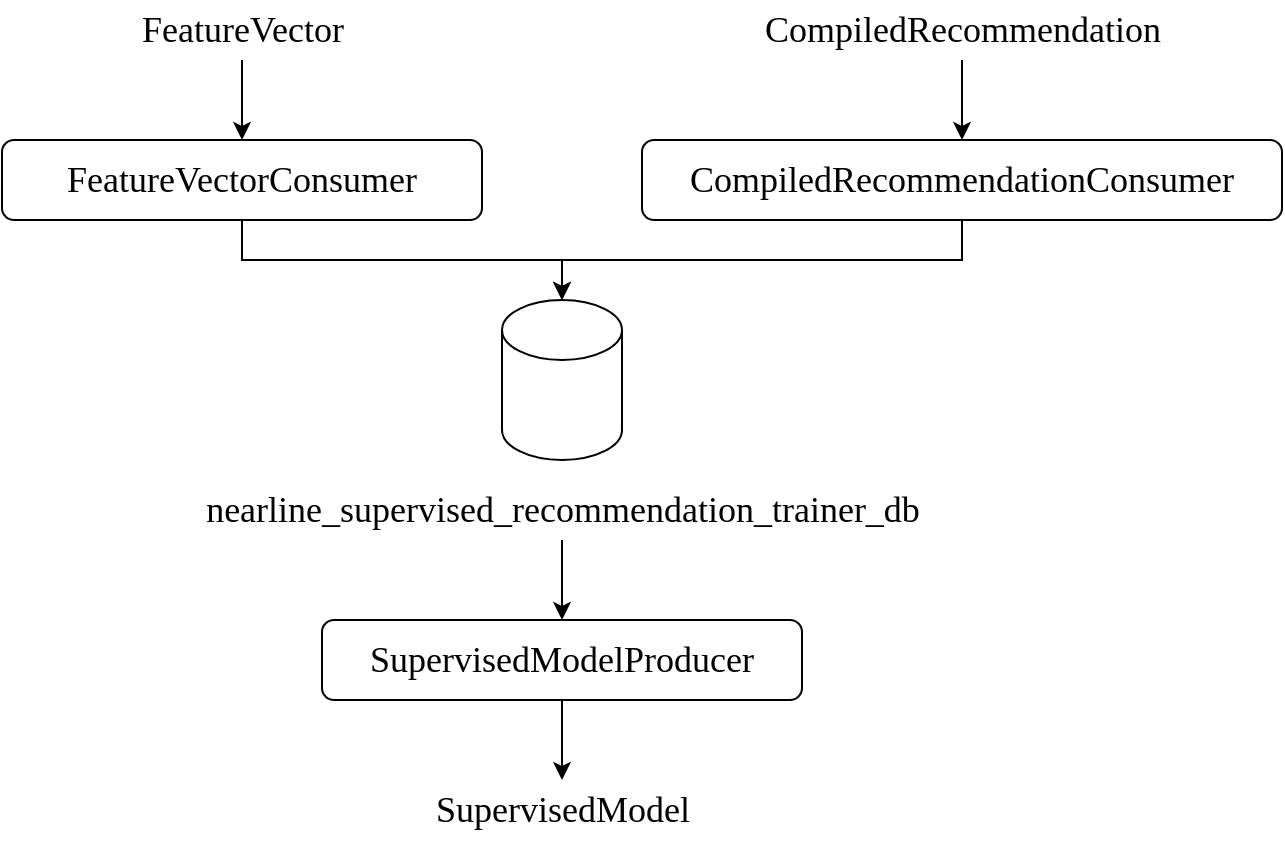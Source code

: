 <mxfile version="14.5.1" type="device"><diagram id="pv5yPuaYo83_KrjneWoW" name="Page-1"><mxGraphModel dx="1038" dy="636" grid="1" gridSize="10" guides="1" tooltips="1" connect="1" arrows="1" fold="1" page="1" pageScale="1" pageWidth="827" pageHeight="1169" math="0" shadow="0"><root><mxCell id="0"/><mxCell id="1" parent="0"/><mxCell id="U-KYs9rj2JyfdsxIh2rI-1" style="edgeStyle=orthogonalEdgeStyle;rounded=0;orthogonalLoop=1;jettySize=auto;html=1;exitX=0.5;exitY=1;exitDx=0;exitDy=0;entryX=0.5;entryY=0;entryDx=0;entryDy=0;entryPerimeter=0;fontFamily=Ubuntu;fontSource=https://fonts.googleapis.com/css?family=Ubuntu;fontSize=18;" edge="1" parent="1" source="U-KYs9rj2JyfdsxIh2rI-2" target="U-KYs9rj2JyfdsxIh2rI-5"><mxGeometry relative="1" as="geometry"/></mxCell><mxCell id="U-KYs9rj2JyfdsxIh2rI-2" value="FeatureVectorConsumer" style="rounded=1;whiteSpace=wrap;html=1;fillColor=none;fontFamily=Ubuntu;fontSource=https://fonts.googleapis.com/css?family=Ubuntu;fontSize=18;" vertex="1" parent="1"><mxGeometry x="520" y="240" width="240" height="40" as="geometry"/></mxCell><mxCell id="U-KYs9rj2JyfdsxIh2rI-3" style="edgeStyle=orthogonalEdgeStyle;rounded=0;orthogonalLoop=1;jettySize=auto;html=1;entryX=0.5;entryY=0;entryDx=0;entryDy=0;startArrow=none;startFill=0;fontFamily=Ubuntu;fontSource=https://fonts.googleapis.com/css?family=Ubuntu;fontSize=18;" edge="1" parent="1" source="U-KYs9rj2JyfdsxIh2rI-4" target="U-KYs9rj2JyfdsxIh2rI-7"><mxGeometry relative="1" as="geometry"/></mxCell><mxCell id="U-KYs9rj2JyfdsxIh2rI-4" value="nearline_supervised_recommendation_trainer_db" style="text;html=1;align=center;verticalAlign=middle;resizable=0;points=[];autosize=1;fontSize=18;fontFamily=Ubuntu;" vertex="1" parent="1"><mxGeometry x="590" y="410" width="420" height="30" as="geometry"/></mxCell><mxCell id="U-KYs9rj2JyfdsxIh2rI-5" value="" style="shape=cylinder3;whiteSpace=wrap;html=1;boundedLbl=1;backgroundOutline=1;size=15;fillColor=none;fontFamily=Ubuntu;fontSource=https://fonts.googleapis.com/css?family=Ubuntu;fontSize=18;" vertex="1" parent="1"><mxGeometry x="770" y="320" width="60" height="80" as="geometry"/></mxCell><mxCell id="U-KYs9rj2JyfdsxIh2rI-25" style="edgeStyle=orthogonalEdgeStyle;rounded=0;orthogonalLoop=1;jettySize=auto;html=1;exitX=0.5;exitY=1;exitDx=0;exitDy=0;" edge="1" parent="1" source="U-KYs9rj2JyfdsxIh2rI-7" target="U-KYs9rj2JyfdsxIh2rI-14"><mxGeometry relative="1" as="geometry"/></mxCell><mxCell id="U-KYs9rj2JyfdsxIh2rI-7" value="SupervisedModelProducer" style="rounded=1;whiteSpace=wrap;html=1;fillColor=none;fontFamily=Ubuntu;fontSource=https://fonts.googleapis.com/css?family=Ubuntu;fontSize=18;" vertex="1" parent="1"><mxGeometry x="680" y="480" width="240" height="40" as="geometry"/></mxCell><mxCell id="U-KYs9rj2JyfdsxIh2rI-14" value="SupervisedModel" style="text;html=1;align=center;verticalAlign=middle;resizable=0;points=[];autosize=1;fontSize=18;fontFamily=Ubuntu;" vertex="1" parent="1"><mxGeometry x="720" y="560" width="160" height="30" as="geometry"/></mxCell><mxCell id="U-KYs9rj2JyfdsxIh2rI-19" style="edgeStyle=orthogonalEdgeStyle;rounded=0;orthogonalLoop=1;jettySize=auto;html=1;entryX=0.5;entryY=0;entryDx=0;entryDy=0;startArrow=none;startFill=0;fontFamily=Ubuntu;fontSource=https://fonts.googleapis.com/css?family=Ubuntu;fontSize=18;" edge="1" parent="1" source="U-KYs9rj2JyfdsxIh2rI-20" target="U-KYs9rj2JyfdsxIh2rI-2"><mxGeometry relative="1" as="geometry"/></mxCell><mxCell id="U-KYs9rj2JyfdsxIh2rI-20" value="FeatureVector" style="text;html=1;align=center;verticalAlign=middle;resizable=0;points=[];autosize=1;fontSize=18;fontFamily=Ubuntu;" vertex="1" parent="1"><mxGeometry x="575" y="170" width="130" height="30" as="geometry"/></mxCell><mxCell id="U-KYs9rj2JyfdsxIh2rI-24" style="edgeStyle=orthogonalEdgeStyle;rounded=0;orthogonalLoop=1;jettySize=auto;html=1;exitX=0.5;exitY=1;exitDx=0;exitDy=0;entryX=0.5;entryY=0;entryDx=0;entryDy=0;entryPerimeter=0;" edge="1" parent="1" source="U-KYs9rj2JyfdsxIh2rI-21" target="U-KYs9rj2JyfdsxIh2rI-5"><mxGeometry relative="1" as="geometry"/></mxCell><mxCell id="U-KYs9rj2JyfdsxIh2rI-21" value="CompiledRecommendationConsumer" style="rounded=1;whiteSpace=wrap;html=1;fillColor=none;fontFamily=Ubuntu;fontSource=https://fonts.googleapis.com/css?family=Ubuntu;fontSize=18;" vertex="1" parent="1"><mxGeometry x="840" y="240" width="320" height="40" as="geometry"/></mxCell><mxCell id="U-KYs9rj2JyfdsxIh2rI-22" style="edgeStyle=orthogonalEdgeStyle;rounded=0;orthogonalLoop=1;jettySize=auto;html=1;entryX=0.5;entryY=0;entryDx=0;entryDy=0;startArrow=none;startFill=0;fontFamily=Ubuntu;fontSource=https://fonts.googleapis.com/css?family=Ubuntu;fontSize=18;" edge="1" parent="1" source="U-KYs9rj2JyfdsxIh2rI-23" target="U-KYs9rj2JyfdsxIh2rI-21"><mxGeometry relative="1" as="geometry"/></mxCell><mxCell id="U-KYs9rj2JyfdsxIh2rI-23" value="CompiledRecommendation" style="text;html=1;align=center;verticalAlign=middle;resizable=0;points=[];autosize=1;fontSize=18;fontFamily=Ubuntu;" vertex="1" parent="1"><mxGeometry x="880" y="170" width="240" height="30" as="geometry"/></mxCell></root></mxGraphModel></diagram></mxfile>